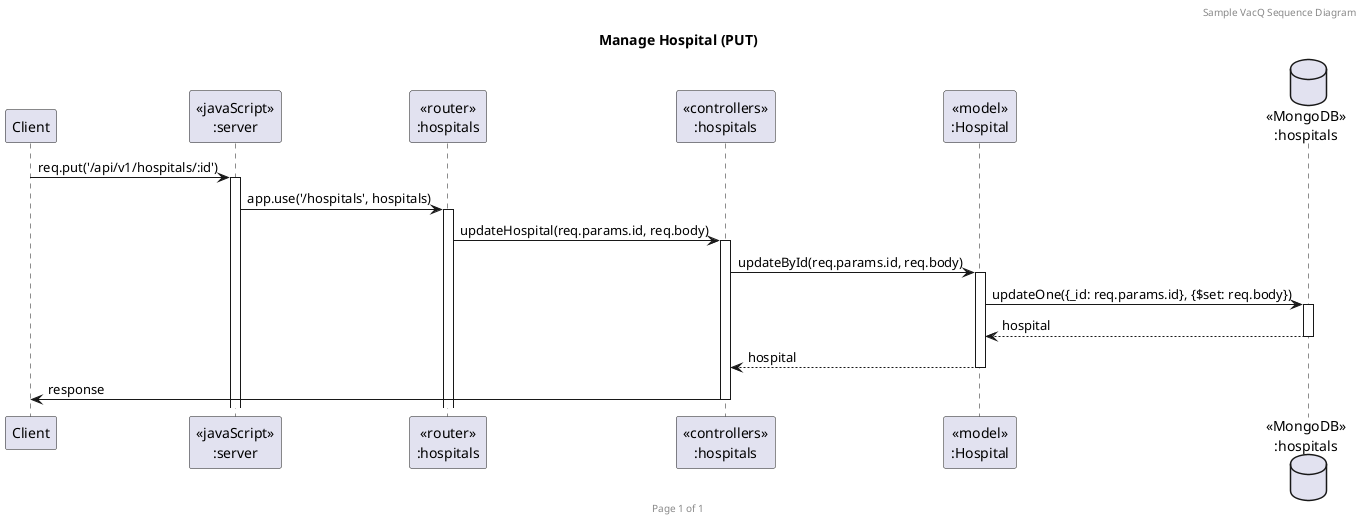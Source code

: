 @startuml Manage Hospital (PUT)

header Sample VacQ Sequence Diagram
footer Page %page% of %lastpage%
title "Manage Hospital (PUT)"

participant "Client" as client
participant "<<javaScript>>\n:server" as server
participant "<<router>>\n:hospitals" as routerHospitals
participant "<<controllers>>\n:hospitals" as controllersHospitals
participant "<<model>>\n:Hospital" as modelHospital
database "<<MongoDB>>\n:hospitals" as HospitalsDatabase

client->server ++: req.put('/api/v1/hospitals/:id')
server->routerHospitals ++: app.use('/hospitals', hospitals)
routerHospitals -> controllersHospitals ++: updateHospital(req.params.id, req.body)
controllersHospitals->modelHospital ++: updateById(req.params.id, req.body)
modelHospital ->HospitalsDatabase ++: updateOne({_id: req.params.id}, {$set: req.body})
HospitalsDatabase --> modelHospital --: hospital
controllersHospitals <-- modelHospital --: hospital
controllersHospitals->client --: response

@enduml
